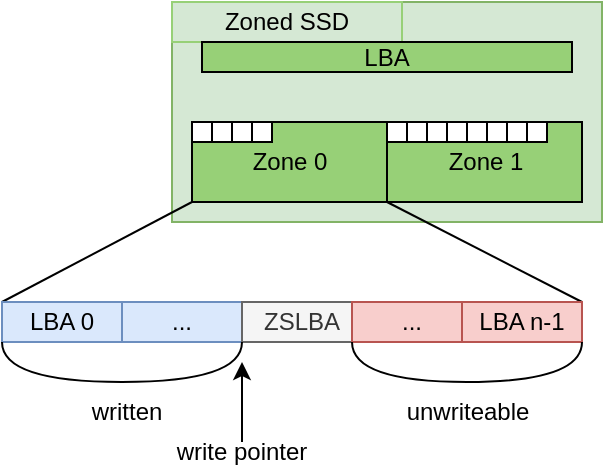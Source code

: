 <mxfile version="19.0.1" type="device"><diagram id="eTSrU_5oDUbuk_cbiaP8" name="Page-1"><mxGraphModel dx="1224" dy="769" grid="1" gridSize="10" guides="1" tooltips="1" connect="1" arrows="1" fold="1" page="1" pageScale="1" pageWidth="850" pageHeight="1100" math="0" shadow="0"><root><mxCell id="0"/><mxCell id="1" parent="0"/><mxCell id="2KSHrjGBU9XryIPlEjmI-1" value="" style="rounded=0;whiteSpace=wrap;html=1;fillColor=#d5e8d4;strokeColor=#82b366;" vertex="1" parent="1"><mxGeometry x="-525" y="870" width="215" height="110" as="geometry"/></mxCell><mxCell id="2KSHrjGBU9XryIPlEjmI-2" value="Zoned SSD" style="text;html=1;fillColor=none;align=center;verticalAlign=middle;whiteSpace=wrap;rounded=0;strokeColor=#97D077;" vertex="1" parent="1"><mxGeometry x="-525" y="870" width="115" height="20" as="geometry"/></mxCell><mxCell id="2KSHrjGBU9XryIPlEjmI-3" value="" style="group;fontSize=12;" vertex="1" connectable="0" parent="1"><mxGeometry x="-515" y="930" width="97.5" height="40" as="geometry"/></mxCell><mxCell id="2KSHrjGBU9XryIPlEjmI-4" value="Zone 0" style="rounded=0;whiteSpace=wrap;html=1;fillColor=#97D077;" vertex="1" parent="2KSHrjGBU9XryIPlEjmI-3"><mxGeometry width="97.5" height="40" as="geometry"/></mxCell><mxCell id="2KSHrjGBU9XryIPlEjmI-5" value="" style="rounded=0;whiteSpace=wrap;html=1;gradientColor=#ffffff;gradientDirection=north;" vertex="1" parent="2KSHrjGBU9XryIPlEjmI-3"><mxGeometry width="10" height="10" as="geometry"/></mxCell><mxCell id="2KSHrjGBU9XryIPlEjmI-6" value="" style="rounded=0;whiteSpace=wrap;html=1;" vertex="1" parent="2KSHrjGBU9XryIPlEjmI-3"><mxGeometry x="10" width="10" height="10" as="geometry"/></mxCell><mxCell id="2KSHrjGBU9XryIPlEjmI-7" value="" style="rounded=0;whiteSpace=wrap;html=1;" vertex="1" parent="2KSHrjGBU9XryIPlEjmI-3"><mxGeometry x="20" width="10" height="10" as="geometry"/></mxCell><mxCell id="2KSHrjGBU9XryIPlEjmI-8" value="" style="rounded=0;whiteSpace=wrap;html=1;" vertex="1" parent="2KSHrjGBU9XryIPlEjmI-3"><mxGeometry x="30" width="10" height="10" as="geometry"/></mxCell><mxCell id="2KSHrjGBU9XryIPlEjmI-9" value="" style="group" vertex="1" connectable="0" parent="1"><mxGeometry x="-417.5" y="930" width="97.5" height="40" as="geometry"/></mxCell><mxCell id="2KSHrjGBU9XryIPlEjmI-10" value="Zone 1" style="rounded=0;whiteSpace=wrap;html=1;fillColor=#97D077;" vertex="1" parent="2KSHrjGBU9XryIPlEjmI-9"><mxGeometry width="97.5" height="40" as="geometry"/></mxCell><mxCell id="2KSHrjGBU9XryIPlEjmI-11" value="" style="rounded=0;whiteSpace=wrap;html=1;" vertex="1" parent="2KSHrjGBU9XryIPlEjmI-9"><mxGeometry width="10" height="10" as="geometry"/></mxCell><mxCell id="2KSHrjGBU9XryIPlEjmI-12" value="" style="rounded=0;whiteSpace=wrap;html=1;" vertex="1" parent="2KSHrjGBU9XryIPlEjmI-9"><mxGeometry x="10" width="10" height="10" as="geometry"/></mxCell><mxCell id="2KSHrjGBU9XryIPlEjmI-13" value="" style="rounded=0;whiteSpace=wrap;html=1;" vertex="1" parent="2KSHrjGBU9XryIPlEjmI-9"><mxGeometry x="20" width="10" height="10" as="geometry"/></mxCell><mxCell id="2KSHrjGBU9XryIPlEjmI-14" value="" style="rounded=0;whiteSpace=wrap;html=1;" vertex="1" parent="2KSHrjGBU9XryIPlEjmI-9"><mxGeometry x="30" width="10" height="10" as="geometry"/></mxCell><mxCell id="2KSHrjGBU9XryIPlEjmI-15" value="" style="rounded=0;whiteSpace=wrap;html=1;" vertex="1" parent="2KSHrjGBU9XryIPlEjmI-9"><mxGeometry x="40" width="10" height="10" as="geometry"/></mxCell><mxCell id="2KSHrjGBU9XryIPlEjmI-16" value="" style="rounded=0;whiteSpace=wrap;html=1;" vertex="1" parent="2KSHrjGBU9XryIPlEjmI-9"><mxGeometry x="50" width="10" height="10" as="geometry"/></mxCell><mxCell id="2KSHrjGBU9XryIPlEjmI-17" value="" style="rounded=0;whiteSpace=wrap;html=1;" vertex="1" parent="2KSHrjGBU9XryIPlEjmI-9"><mxGeometry x="60" width="10" height="10" as="geometry"/></mxCell><mxCell id="2KSHrjGBU9XryIPlEjmI-18" value="" style="rounded=0;whiteSpace=wrap;html=1;" vertex="1" parent="2KSHrjGBU9XryIPlEjmI-9"><mxGeometry x="70" width="10" height="10" as="geometry"/></mxCell><mxCell id="2KSHrjGBU9XryIPlEjmI-19" value="LBA" style="rounded=0;whiteSpace=wrap;html=1;fillColor=#97D077;" vertex="1" parent="1"><mxGeometry x="-510" y="890" width="185" height="15" as="geometry"/></mxCell><mxCell id="2KSHrjGBU9XryIPlEjmI-39" value="" style="rounded=0;whiteSpace=wrap;html=1;fillColor=#f5f5f5;strokeColor=#666666;fontColor=#333333;" vertex="1" parent="1"><mxGeometry x="-610" y="1020" width="290" height="20" as="geometry"/></mxCell><mxCell id="2KSHrjGBU9XryIPlEjmI-40" value="" style="endArrow=none;html=1;rounded=0;entryX=0;entryY=1;entryDx=0;entryDy=0;exitX=0;exitY=0;exitDx=0;exitDy=0;" edge="1" parent="1" source="2KSHrjGBU9XryIPlEjmI-39" target="2KSHrjGBU9XryIPlEjmI-4"><mxGeometry width="50" height="50" relative="1" as="geometry"><mxPoint x="-590" y="1000" as="sourcePoint"/><mxPoint x="-540" y="950" as="targetPoint"/></mxGeometry></mxCell><mxCell id="2KSHrjGBU9XryIPlEjmI-41" value="" style="endArrow=none;html=1;rounded=0;entryX=0;entryY=1;entryDx=0;entryDy=0;exitX=1;exitY=0;exitDx=0;exitDy=0;" edge="1" parent="1" source="2KSHrjGBU9XryIPlEjmI-39" target="2KSHrjGBU9XryIPlEjmI-10"><mxGeometry width="50" height="50" relative="1" as="geometry"><mxPoint x="-550" y="1020" as="sourcePoint"/><mxPoint x="-515" y="990" as="targetPoint"/></mxGeometry></mxCell><mxCell id="2KSHrjGBU9XryIPlEjmI-42" value="LBA 0" style="rounded=0;whiteSpace=wrap;html=1;fillColor=#dae8fc;strokeColor=#6c8ebf;gradientColor=none;" vertex="1" parent="1"><mxGeometry x="-610" y="1020" width="60" height="20" as="geometry"/></mxCell><mxCell id="2KSHrjGBU9XryIPlEjmI-43" value="..." style="rounded=0;whiteSpace=wrap;html=1;fillColor=#dae8fc;strokeColor=#6c8ebf;gradientColor=none;" vertex="1" parent="1"><mxGeometry x="-550" y="1020" width="60" height="20" as="geometry"/></mxCell><mxCell id="2KSHrjGBU9XryIPlEjmI-44" value="ZSLBA" style="rounded=0;whiteSpace=wrap;html=1;fillColor=#f5f5f5;strokeColor=#666666;fontColor=#333333;" vertex="1" parent="1"><mxGeometry x="-490" y="1020" width="60" height="20" as="geometry"/></mxCell><mxCell id="2KSHrjGBU9XryIPlEjmI-45" value="..." style="rounded=0;whiteSpace=wrap;html=1;fillColor=#f8cecc;strokeColor=#b85450;" vertex="1" parent="1"><mxGeometry x="-435" y="1020" width="60" height="20" as="geometry"/></mxCell><mxCell id="2KSHrjGBU9XryIPlEjmI-46" value="LBA n-1" style="rounded=0;whiteSpace=wrap;html=1;fillColor=#f8cecc;strokeColor=#b85450;" vertex="1" parent="1"><mxGeometry x="-380" y="1020" width="60" height="20" as="geometry"/></mxCell><mxCell id="2KSHrjGBU9XryIPlEjmI-47" value="" style="curved=1;endArrow=none;html=1;rounded=0;entryX=0;entryY=1;entryDx=0;entryDy=0;exitX=1;exitY=1;exitDx=0;exitDy=0;endFill=0;" edge="1" parent="1" source="2KSHrjGBU9XryIPlEjmI-46" target="2KSHrjGBU9XryIPlEjmI-45"><mxGeometry width="50" height="50" relative="1" as="geometry"><mxPoint x="-510" y="1100" as="sourcePoint"/><mxPoint x="-460" y="1050" as="targetPoint"/><Array as="points"><mxPoint x="-320" y="1060"/><mxPoint x="-435" y="1060"/></Array></mxGeometry></mxCell><mxCell id="2KSHrjGBU9XryIPlEjmI-48" value="unwriteable" style="text;html=1;strokeColor=none;fillColor=none;align=center;verticalAlign=middle;whiteSpace=wrap;rounded=0;" vertex="1" parent="1"><mxGeometry x="-407" y="1070" width="60" height="10" as="geometry"/></mxCell><mxCell id="2KSHrjGBU9XryIPlEjmI-49" value="" style="curved=1;endArrow=none;html=1;rounded=0;entryX=0;entryY=1;entryDx=0;entryDy=0;exitX=1;exitY=1;exitDx=0;exitDy=0;endFill=0;" edge="1" parent="1" target="2KSHrjGBU9XryIPlEjmI-42"><mxGeometry width="50" height="50" relative="1" as="geometry"><mxPoint x="-490" y="1040" as="sourcePoint"/><mxPoint x="-605" y="1040" as="targetPoint"/><Array as="points"><mxPoint x="-490" y="1060"/><mxPoint x="-610" y="1060"/></Array></mxGeometry></mxCell><mxCell id="2KSHrjGBU9XryIPlEjmI-50" value="written" style="text;html=1;strokeColor=none;fillColor=none;align=center;verticalAlign=middle;whiteSpace=wrap;rounded=0;" vertex="1" parent="1"><mxGeometry x="-575" y="1070" width="55" height="10" as="geometry"/></mxCell><mxCell id="2KSHrjGBU9XryIPlEjmI-51" value="" style="endArrow=classic;html=1;rounded=0;exitX=0.5;exitY=0;exitDx=0;exitDy=0;" edge="1" parent="1" source="2KSHrjGBU9XryIPlEjmI-52"><mxGeometry width="50" height="50" relative="1" as="geometry"><mxPoint x="-490" y="1080" as="sourcePoint"/><mxPoint x="-490" y="1050" as="targetPoint"/></mxGeometry></mxCell><mxCell id="2KSHrjGBU9XryIPlEjmI-52" value="write pointer" style="text;html=1;strokeColor=none;fillColor=none;align=center;verticalAlign=middle;whiteSpace=wrap;rounded=0;" vertex="1" parent="1"><mxGeometry x="-530" y="1090" width="80" height="10" as="geometry"/></mxCell></root></mxGraphModel></diagram></mxfile>